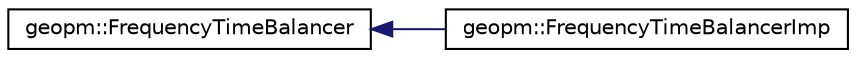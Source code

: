 digraph "Graphical Class Hierarchy"
{
 // LATEX_PDF_SIZE
  edge [fontname="Helvetica",fontsize="10",labelfontname="Helvetica",labelfontsize="10"];
  node [fontname="Helvetica",fontsize="10",shape=record];
  rankdir="LR";
  Node0 [label="geopm::FrequencyTimeBalancer",height=0.2,width=0.4,color="black", fillcolor="white", style="filled",URL="$classgeopm_1_1_frequency_time_balancer.html",tooltip=" "];
  Node0 -> Node1 [dir="back",color="midnightblue",fontsize="10",style="solid",fontname="Helvetica"];
  Node1 [label="geopm::FrequencyTimeBalancerImp",height=0.2,width=0.4,color="black", fillcolor="white", style="filled",URL="$classgeopm_1_1_frequency_time_balancer_imp.html",tooltip=" "];
}
